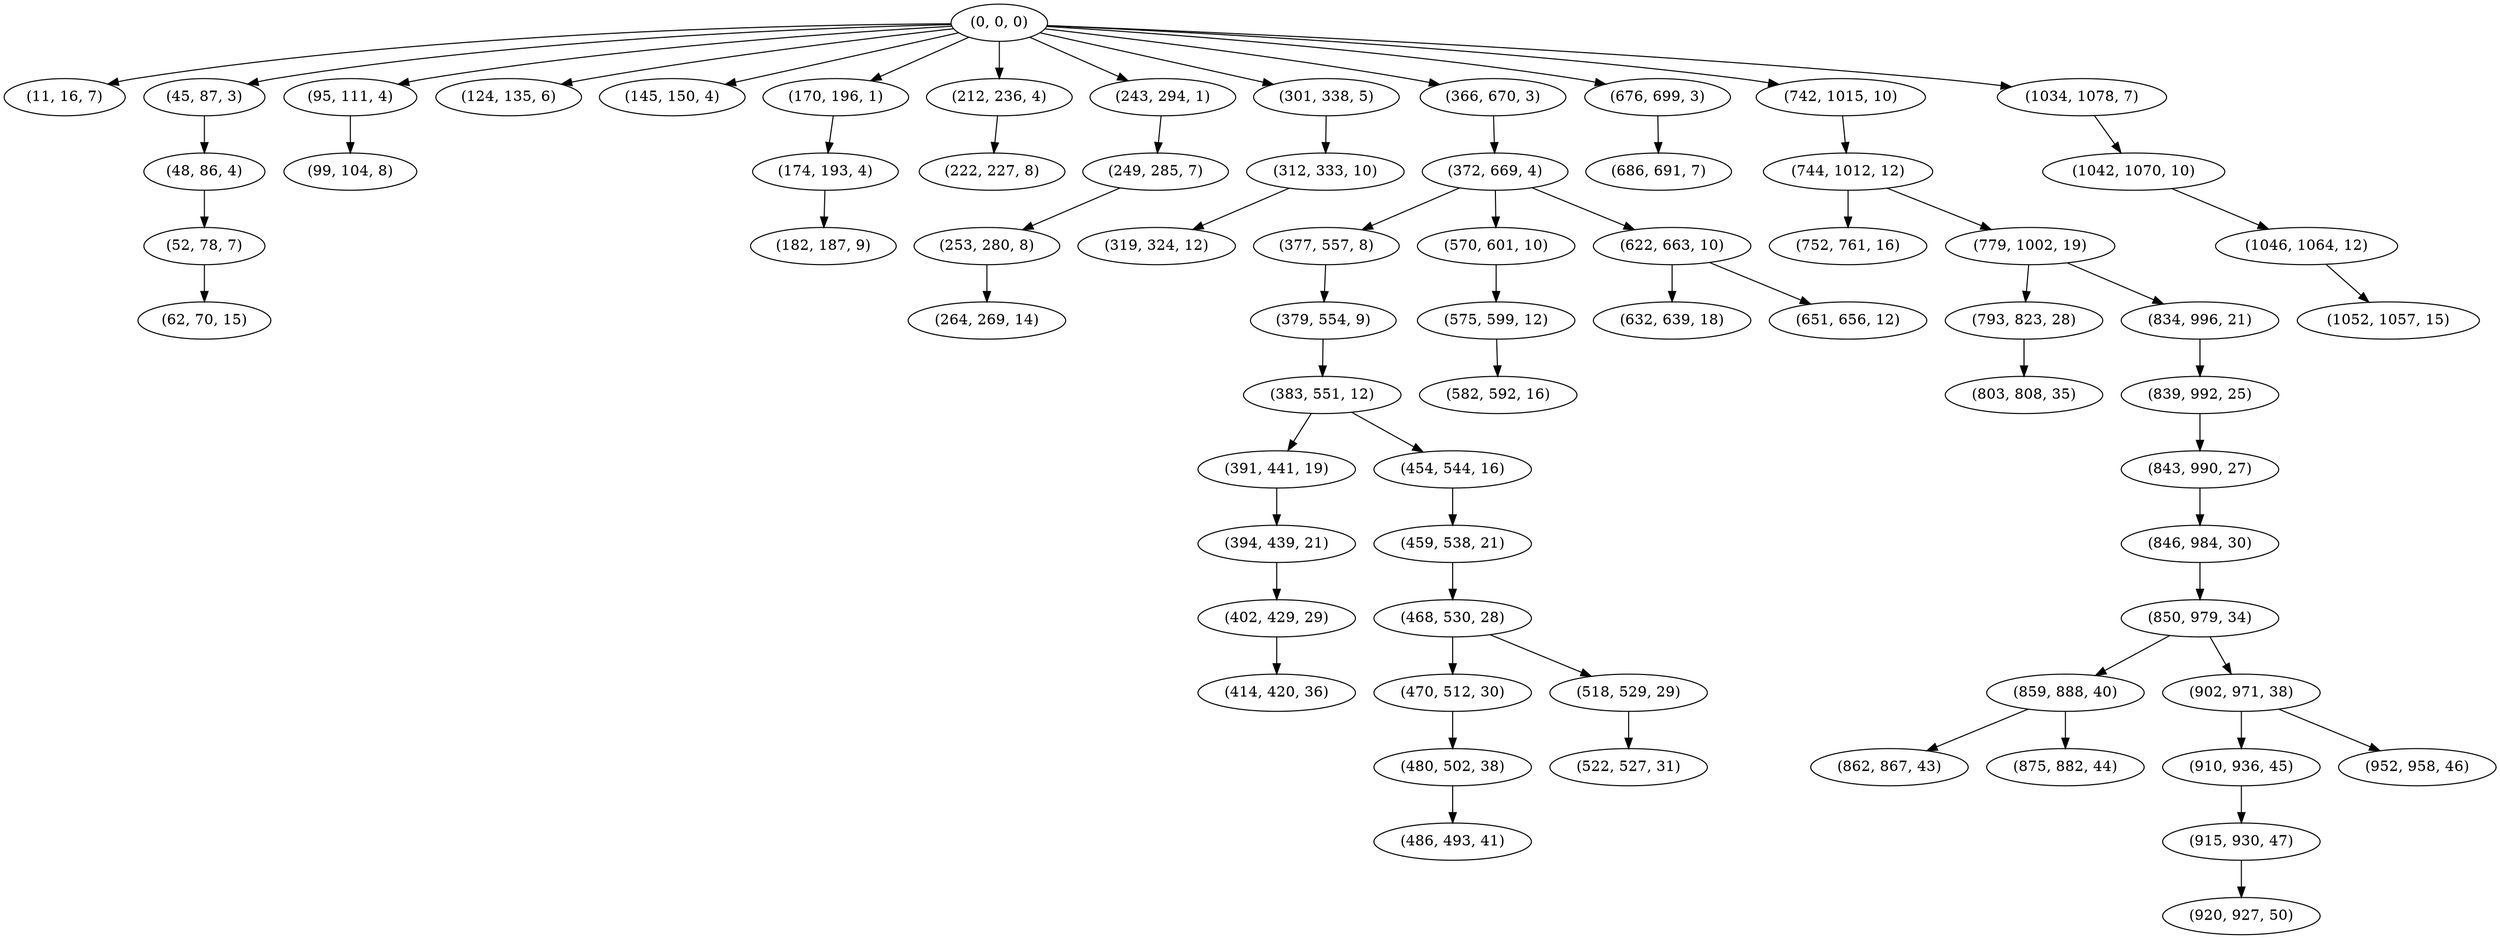 digraph tree {
    "(0, 0, 0)";
    "(11, 16, 7)";
    "(45, 87, 3)";
    "(48, 86, 4)";
    "(52, 78, 7)";
    "(62, 70, 15)";
    "(95, 111, 4)";
    "(99, 104, 8)";
    "(124, 135, 6)";
    "(145, 150, 4)";
    "(170, 196, 1)";
    "(174, 193, 4)";
    "(182, 187, 9)";
    "(212, 236, 4)";
    "(222, 227, 8)";
    "(243, 294, 1)";
    "(249, 285, 7)";
    "(253, 280, 8)";
    "(264, 269, 14)";
    "(301, 338, 5)";
    "(312, 333, 10)";
    "(319, 324, 12)";
    "(366, 670, 3)";
    "(372, 669, 4)";
    "(377, 557, 8)";
    "(379, 554, 9)";
    "(383, 551, 12)";
    "(391, 441, 19)";
    "(394, 439, 21)";
    "(402, 429, 29)";
    "(414, 420, 36)";
    "(454, 544, 16)";
    "(459, 538, 21)";
    "(468, 530, 28)";
    "(470, 512, 30)";
    "(480, 502, 38)";
    "(486, 493, 41)";
    "(518, 529, 29)";
    "(522, 527, 31)";
    "(570, 601, 10)";
    "(575, 599, 12)";
    "(582, 592, 16)";
    "(622, 663, 10)";
    "(632, 639, 18)";
    "(651, 656, 12)";
    "(676, 699, 3)";
    "(686, 691, 7)";
    "(742, 1015, 10)";
    "(744, 1012, 12)";
    "(752, 761, 16)";
    "(779, 1002, 19)";
    "(793, 823, 28)";
    "(803, 808, 35)";
    "(834, 996, 21)";
    "(839, 992, 25)";
    "(843, 990, 27)";
    "(846, 984, 30)";
    "(850, 979, 34)";
    "(859, 888, 40)";
    "(862, 867, 43)";
    "(875, 882, 44)";
    "(902, 971, 38)";
    "(910, 936, 45)";
    "(915, 930, 47)";
    "(920, 927, 50)";
    "(952, 958, 46)";
    "(1034, 1078, 7)";
    "(1042, 1070, 10)";
    "(1046, 1064, 12)";
    "(1052, 1057, 15)";
    "(0, 0, 0)" -> "(11, 16, 7)";
    "(0, 0, 0)" -> "(45, 87, 3)";
    "(0, 0, 0)" -> "(95, 111, 4)";
    "(0, 0, 0)" -> "(124, 135, 6)";
    "(0, 0, 0)" -> "(145, 150, 4)";
    "(0, 0, 0)" -> "(170, 196, 1)";
    "(0, 0, 0)" -> "(212, 236, 4)";
    "(0, 0, 0)" -> "(243, 294, 1)";
    "(0, 0, 0)" -> "(301, 338, 5)";
    "(0, 0, 0)" -> "(366, 670, 3)";
    "(0, 0, 0)" -> "(676, 699, 3)";
    "(0, 0, 0)" -> "(742, 1015, 10)";
    "(0, 0, 0)" -> "(1034, 1078, 7)";
    "(45, 87, 3)" -> "(48, 86, 4)";
    "(48, 86, 4)" -> "(52, 78, 7)";
    "(52, 78, 7)" -> "(62, 70, 15)";
    "(95, 111, 4)" -> "(99, 104, 8)";
    "(170, 196, 1)" -> "(174, 193, 4)";
    "(174, 193, 4)" -> "(182, 187, 9)";
    "(212, 236, 4)" -> "(222, 227, 8)";
    "(243, 294, 1)" -> "(249, 285, 7)";
    "(249, 285, 7)" -> "(253, 280, 8)";
    "(253, 280, 8)" -> "(264, 269, 14)";
    "(301, 338, 5)" -> "(312, 333, 10)";
    "(312, 333, 10)" -> "(319, 324, 12)";
    "(366, 670, 3)" -> "(372, 669, 4)";
    "(372, 669, 4)" -> "(377, 557, 8)";
    "(372, 669, 4)" -> "(570, 601, 10)";
    "(372, 669, 4)" -> "(622, 663, 10)";
    "(377, 557, 8)" -> "(379, 554, 9)";
    "(379, 554, 9)" -> "(383, 551, 12)";
    "(383, 551, 12)" -> "(391, 441, 19)";
    "(383, 551, 12)" -> "(454, 544, 16)";
    "(391, 441, 19)" -> "(394, 439, 21)";
    "(394, 439, 21)" -> "(402, 429, 29)";
    "(402, 429, 29)" -> "(414, 420, 36)";
    "(454, 544, 16)" -> "(459, 538, 21)";
    "(459, 538, 21)" -> "(468, 530, 28)";
    "(468, 530, 28)" -> "(470, 512, 30)";
    "(468, 530, 28)" -> "(518, 529, 29)";
    "(470, 512, 30)" -> "(480, 502, 38)";
    "(480, 502, 38)" -> "(486, 493, 41)";
    "(518, 529, 29)" -> "(522, 527, 31)";
    "(570, 601, 10)" -> "(575, 599, 12)";
    "(575, 599, 12)" -> "(582, 592, 16)";
    "(622, 663, 10)" -> "(632, 639, 18)";
    "(622, 663, 10)" -> "(651, 656, 12)";
    "(676, 699, 3)" -> "(686, 691, 7)";
    "(742, 1015, 10)" -> "(744, 1012, 12)";
    "(744, 1012, 12)" -> "(752, 761, 16)";
    "(744, 1012, 12)" -> "(779, 1002, 19)";
    "(779, 1002, 19)" -> "(793, 823, 28)";
    "(779, 1002, 19)" -> "(834, 996, 21)";
    "(793, 823, 28)" -> "(803, 808, 35)";
    "(834, 996, 21)" -> "(839, 992, 25)";
    "(839, 992, 25)" -> "(843, 990, 27)";
    "(843, 990, 27)" -> "(846, 984, 30)";
    "(846, 984, 30)" -> "(850, 979, 34)";
    "(850, 979, 34)" -> "(859, 888, 40)";
    "(850, 979, 34)" -> "(902, 971, 38)";
    "(859, 888, 40)" -> "(862, 867, 43)";
    "(859, 888, 40)" -> "(875, 882, 44)";
    "(902, 971, 38)" -> "(910, 936, 45)";
    "(902, 971, 38)" -> "(952, 958, 46)";
    "(910, 936, 45)" -> "(915, 930, 47)";
    "(915, 930, 47)" -> "(920, 927, 50)";
    "(1034, 1078, 7)" -> "(1042, 1070, 10)";
    "(1042, 1070, 10)" -> "(1046, 1064, 12)";
    "(1046, 1064, 12)" -> "(1052, 1057, 15)";
}
